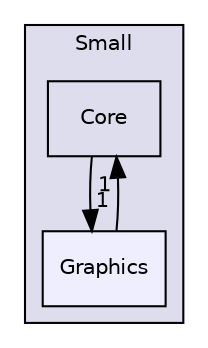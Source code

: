 digraph "C:/Users/folae/Documents/Code/Big-Projects/ScriptWizards/SmallGameLibrary/include/Small/Graphics" {
  compound=true
  node [ fontsize="10", fontname="Helvetica"];
  edge [ labelfontsize="10", labelfontname="Helvetica"];
  subgraph clusterdir_517f7d009caed18d50502f12c0d97ec3 {
    graph [ bgcolor="#ddddee", pencolor="black", label="Small" fontname="Helvetica", fontsize="10", URL="dir_517f7d009caed18d50502f12c0d97ec3.html"]
  dir_3c803fb2e31f05de510171dcaff9bfbd [shape=box label="Core" URL="dir_3c803fb2e31f05de510171dcaff9bfbd.html"];
  dir_230ebb31a7b473b673878f5d3da6d001 [shape=box, label="Graphics", style="filled", fillcolor="#eeeeff", pencolor="black", URL="dir_230ebb31a7b473b673878f5d3da6d001.html"];
  }
  dir_230ebb31a7b473b673878f5d3da6d001->dir_3c803fb2e31f05de510171dcaff9bfbd [headlabel="1", labeldistance=1.5 headhref="dir_000006_000003.html"];
  dir_3c803fb2e31f05de510171dcaff9bfbd->dir_230ebb31a7b473b673878f5d3da6d001 [headlabel="1", labeldistance=1.5 headhref="dir_000003_000006.html"];
}
